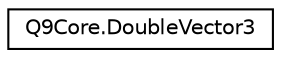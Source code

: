 digraph "Graphical Class Hierarchy"
{
  edge [fontname="Helvetica",fontsize="10",labelfontname="Helvetica",labelfontsize="10"];
  node [fontname="Helvetica",fontsize="10",shape=record];
  rankdir="LR";
  Node0 [label="Q9Core.DoubleVector3",height=0.2,width=0.4,color="black", fillcolor="white", style="filled",URL="$struct_q9_core_1_1_double_vector3.html"];
}

